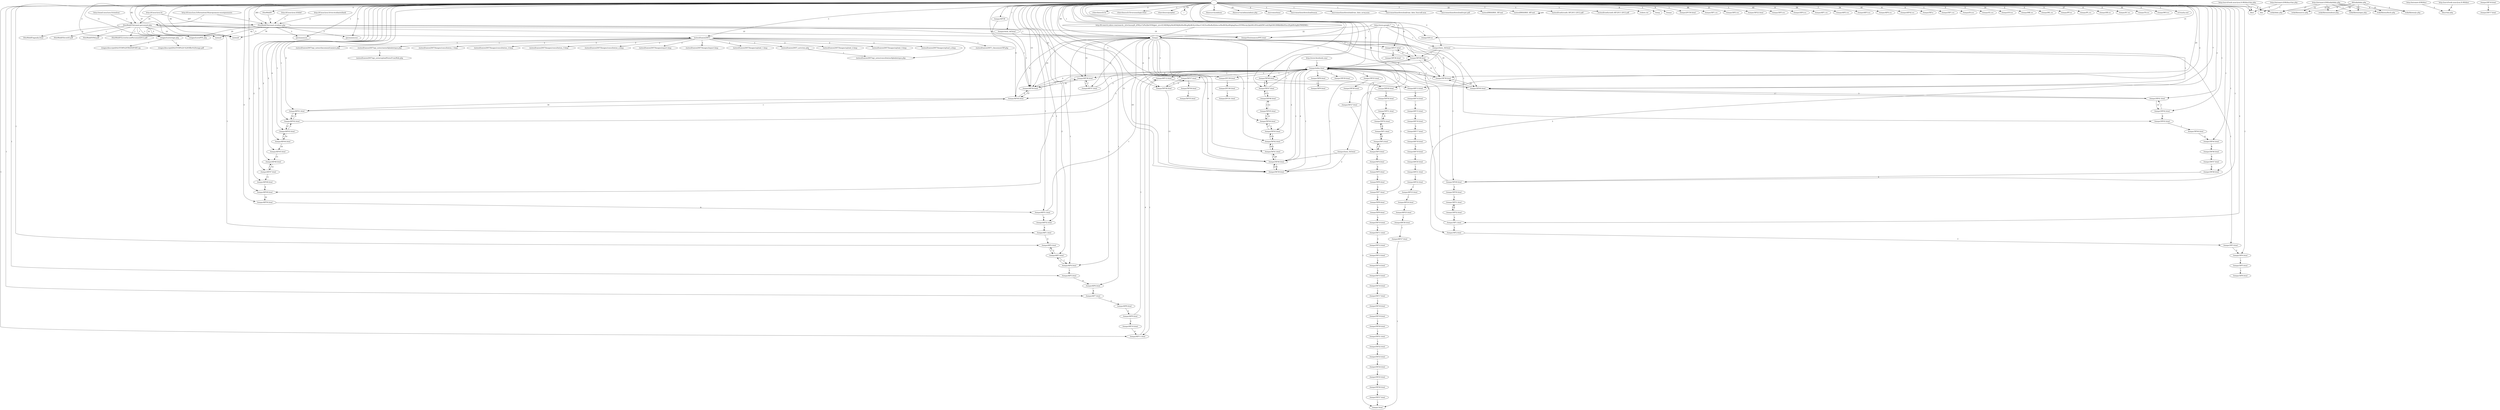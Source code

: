 digraph {
	"-" -> "/" [label="19"];
	"-" -> "/SiteWebIF/" [label="3"];
	"/SiteWebIF/Intranet-personnel.php" -> "/SiteWebIF/FAQ.pdf" [label="1"];
	"-" -> "/SiteWebIF/Intranet-etudiant.php" [label="283"];
	"/SiteWebIF/" -> "/SiteWebIF/Intranet-etudiant.php" [label="3"];
	"http://if.insa-lyon.fr/" -> "/SiteWebIF/Intranet-etudiant.php" [label="207"];
	"http://if.insa-lyon.fr/bibif" -> "/SiteWebIF/Intranet-etudiant.php" [label="3"];
	"http://if.insa-lyon.fr/formation/3if-programme-enseignements" -> "/SiteWebIF/Intranet-etudiant.php" [label="2"];
	"http://if.insa-lyon.fr/vie-etudiante/laedi" -> "/SiteWebIF/Intranet-etudiant.php" [label="4"];
	"-" -> "/SiteWebIF/Intranet-personnel.php" [label="62"];
	"http://if.insa-lyon.fr/" -> "/SiteWebIF/Intranet-personnel.php" [label="33"];
	"http://if.insa-lyon.fr/formation/3if-programme-enseignements" -> "/SiteWebIF/Intranet-personnel.php" [label="1"];
	"http://zmail.insa-lyon.fr/zimbra/" -> "/SiteWebIF/Intranet-personnel.php" [label="1"];
	"/SiteWebIF/Intranet-personnel.php" -> "/SiteWebIF/LivretAccueiPersonnel2012.pdf" [label="1"];
	"/SiteWebIF/Intranet-personnel.php" -> "/SiteWebIF/agenda.html" [label="6"];
	"/SiteWebIF/Intranet-personnel.php" -> "/SiteWebIF/livretSI.pdf" [label="1"];
	"-" -> "/chercheurs/LCI/" [label="2"];
	"-" -> "/chercheurs/LCI/versionologie.html" [label="1"];
	"-" -> "/chercheurs/gcaplat/" [label="2"];
	"http://intranet-if:90/dns/vlan.php" -> "/dns" [label="1"];
	"http://servif-web.insa-lyon.fr:90/dns/vlan.php" -> "/dns" [label="1"];
	"-" -> "/dns/" [label="7"];
	"http://intranet-if:90/dns/vlan.php" -> "/dns/" [label="2"];
	"http://servif-web.insa-lyon.fr:90/dns/vlan.php" -> "/dns/" [label="1"];
	"http://intranet-if:90/dns/" -> "/dns/vlan.php" [label="3"];
	"http://servif-web.insa-lyon.fr:90/dns/" -> "/dns/vlan.php" [label="4"];
	"-" -> "/limesurvey/admin/" [label="1"];
	"-" -> "/limesurvey/admin/admin.php" [label="19"];
	"-" -> "/micromachine/" [label="2"];
	"-" -> "/micromachine/download/masm" [label="1"];
	"-" -> "/micromachine/download/ram_data_array.asm" [label="1"];
	"-" -> "/micromachine/download/ram_data_funccall.asm" [label="1"];
	"-" -> "/micromachine/download/sujet.pdf" [label="7"];
	"-" -> "/notesif" [label="47"];
	"/SiteWebIF/Intranet-etudiant.php" -> "/notesif" [label="62"];
	"/SiteWebIF/Intranet-personnel.php" -> "/notesif" [label="5"];
	"-" -> "/notesif/" [label="59"];
	"/SiteWebIF/Intranet-etudiant.php" -> "/notesif/" [label="79"];
	"/SiteWebIF/Intranet-personnel.php" -> "/notesif/" [label="10"];
	"-" -> "/notesif/RSS/RSS_3IF.xml" [label="22"];
	"-" -> "/notesif/RSS/RSS_4IF.xml" [label="7"];
	"/notesif/RSS/RSS_4IF.xml" -> "/notesif/RSS/RSS_4IF.xml" [label="24"];
	"-" -> "/notesif/coefs/coefs.3IF.2011-2012.pdf" [label="1"];
	"-" -> "/notesif/coefs/coefs.4IF.2011-2012.pdf" [label="1"];
	"-" -> "/notesif/saisie2007/" [label="3"];
	"/SiteWebIF/Intranet-personnel.php" -> "/notesif/saisie2007/" [label="5"];
	"/notesif/saisie2007/" -> "/notesif/saisie2007/Images/consultation_1.bmp" [label="2"];
	"/notesif/saisie2007/" -> "/notesif/saisie2007/Images/consultation_2.bmp" [label="2"];
	"/notesif/saisie2007/" -> "/notesif/saisie2007/Images/consultation_3.bmp" [label="2"];
	"/notesif/saisie2007/" -> "/notesif/saisie2007/Images/consultation_a.bmp" [label="2"];
	"/notesif/saisie2007/" -> "/notesif/saisie2007/Images/export.bmp" [label="2"];
	"/notesif/saisie2007/" -> "/notesif/saisie2007/Images/import.bmp" [label="2"];
	"/notesif/saisie2007/" -> "/notesif/saisie2007/Images/upload_1.bmp" [label="2"];
	"/notesif/saisie2007/" -> "/notesif/saisie2007/Images/upload_2.bmp" [label="2"];
	"/notesif/saisie2007/" -> "/notesif/saisie2007/Images/upload_3.bmp" [label="2"];
	"/notesif/saisie2007/" -> "/notesif/saisie2007/Images/upload_a.bmp" [label="2"];
	"/notesif/saisie2007/" -> "/notesif/saisie2007/_activites.php" [label="1"];
	"/notesif/saisie2007/" -> "/notesif/saisie2007/_classement5IF.php" [label="1"];
	"/notesif/saisie2007/" -> "/notesif/saisie2007/api_notes/classementLaniere.php" [label="1"];
	"/notesif/saisie2007/" -> "/notesif/saisie2007/api_notes/consultationAlphabetique.php" [label="1"];
	"/notesif/saisie2007/_activites.php" -> "/notesif/saisie2007/api_notes/consultationAlphabetique.php" [label="1"];
	"/notesif/saisie2007/" -> "/notesif/saisie2007/api_notes/saisieAlphabetique.php" [label="1"];
	"/notesif/saisie2007/api_notes/saisieAlphabetique.php" -> "/notesif/saisie2007/api_notes/uploadNotesFromWeb.php" [label="1"];
	"-" -> "/permanences" [label="1"];
	"/SiteWebIF/Intranet-etudiant.php" -> "/permanences" [label="3"];
	"-" -> "/permanences/" [label="3"];
	"/SiteWebIF/Intranet-etudiant.php" -> "/permanences/" [label="3"];
	"-" -> "/robots.txt" [label="8"];
	"-" -> "/stages/ListePFE.php" [label="11"];
	"/SiteWebIF/Intranet-etudiant.php" -> "/stages/ListePFE.php" [label="20"];
	"/SiteWebIF/Intranet-personnel.php" -> "/stages/ListePFE.php" [label="1"];
	"-" -> "/stages/Listestage.php" [label="3"];
	"/SiteWebIF/Intranet-etudiant.php" -> "/stages/Listestage.php" [label="10"];
	"/SiteWebIF/Intranet-personnel.php" -> "/stages/Listestage.php" [label="1"];
	"/stages/Listestage.php" -> "/stages/descriptif/ALSTOM%20-%20Offre%20stage.pdf" [label="1"];
	"/stages/Listestage.php" -> "/stages/descriptif/ALSTOM%20TRANSPORT.zip" [label="1"];
	"-" -> "/temp" [label="1"];
	"-" -> "/temps" [label="9"];
	"-" -> "/temps/" [label="30"];
	"/SiteWebIF/Intranet-etudiant.php" -> "/temps/" [label="49"];
	"/SiteWebIF/Intranet-personnel.php" -> "/temps/" [label="10"];
	"http://fr.search.yahoo.com/search;_ylt=AuzuzjH_dYWyo7zPIsZktOVNhJp4;_ylc=X1MDMjAyMzM5MjMzMwRfcgMyBGZyA3lmcC10LTcwMwRuX2dwcwMwBG9yaWdpbgNmci55YWhvby5jb20EcXVlcnkDZW1wbG9pIGR1IHRlbXBzIGluc2EgbHlvbgRzYW8DMQ--" -> "/temps/" [label="1"];
	"http://www.google.*" -> "/temps/" [label="22"];
	"/temps/3IF27.html" -> "/temps/.html" [label="1"];
	"/temps/4IF27.html" -> "/temps/.html" [label="1"];
	"/temps/5IF27.html" -> "/temps/.html" [label="1"];
	"/temps/" -> "/temps/2FC39.html" [label="1"];
	"/temps/index.html" -> "/temps/2FC39.html" [label="1"];
	"/temps/2FC39.html" -> "/temps/2FC40.html" [label="1"];
	"/temps/2FC40.html" -> "/temps/2FC41.html" [label="1"];
	"-" -> "/temps/2FC50.html" [label="1"];
	"-" -> "/temps/3IF1.html" [label="3"];
	"/temps/3IF52.html" -> "/temps/3IF1.html" [label="3"];
	"-" -> "/temps/3IF1.ics" [label="86"];
	"/temps/3IF18.html" -> "/temps/3IF17.html" [label="1"];
	"-" -> "/temps/3IF2.html" [label="2"];
	"/temps/3IF1.html" -> "/temps/3IF2.html" [label="2"];
	"-" -> "/temps/3IF2.ics" [label="21"];
	"-" -> "/temps/3IF22.html" [label="1"];
	"/temps/index.html" -> "/temps/3IF25.html" [label="1"];
	"/temps/3IF25.html" -> "/temps/3IF26.html" [label="1"];
	"/temps/3IF26.html" -> "/temps/3IF27.html" [label="1"];
	"/temps/index.html" -> "/temps/3IF29.html" [label="1"];
	"/temps/3IF2.html" -> "/temps/3IF3.html" [label="3"];
	"http://www.google.*" -> "/temps/3IF3.html" [label="1"];
	"-" -> "/temps/3IF3.ics" [label="43"];
	"/temps/3IF37.html" -> "/temps/3IF36.html" [label="1"];
	"-" -> "/temps/3IF37.html" [label="6"];
	"/temps/" -> "/temps/3IF37.html" [label="5"];
	"/temps/3IF38.html" -> "/temps/3IF37.html" [label="5"];
	"-" -> "/temps/3IF38.html" [label="6"];
	"/temps/" -> "/temps/3IF38.html" [label="9"];
	"/temps/3IF37.html" -> "/temps/3IF38.html" [label="5"];
	"/temps/3IF39.html" -> "/temps/3IF38.html" [label="7"];
	"/temps/choix_3if.html" -> "/temps/3IF38.html" [label="1"];
	"/temps/index.html" -> "/temps/3IF38.html" [label="3"];
	"-" -> "/temps/3IF39.html" [label="25"];
	"/temps/" -> "/temps/3IF39.html" [label="25"];
	"/temps/3IF38.html" -> "/temps/3IF39.html" [label="12"];
	"/temps/3IF40.html" -> "/temps/3IF39.html" [label="11"];
	"/temps/index.html" -> "/temps/3IF39.html" [label="2"];
	"-" -> "/temps/3IF4.html" [label="1"];
	"/temps/3IF3.html" -> "/temps/3IF4.html" [label="2"];
	"-" -> "/temps/3IF4.ics" [label="9"];
	"-" -> "/temps/3IF40.html" [label="7"];
	"/temps/" -> "/temps/3IF40.html" [label="7"];
	"/temps/3IF39.html" -> "/temps/3IF40.html" [label="24"];
	"/temps/3IF41.html" -> "/temps/3IF40.html" [label="3"];
	"/temps/choix_3if.html" -> "/temps/3IF40.html" [label="1"];
	"/temps/index.html" -> "/temps/3IF40.html" [label="1"];
	"-" -> "/temps/3IF41.html" [label="2"];
	"/temps/3IF40.html" -> "/temps/3IF41.html" [label="17"];
	"/temps/3IF42.html" -> "/temps/3IF41.html" [label="1"];
	"-" -> "/temps/3IF42.html" [label="1"];
	"/temps/3IF41.html" -> "/temps/3IF42.html" [label="14"];
	"/temps/" -> "/temps/3IF43.html" [label="1"];
	"/temps/3IF42.html" -> "/temps/3IF43.html" [label="8"];
	"/temps/3IF43.html" -> "/temps/3IF44.html" [label="7"];
	"-" -> "/temps/3IF45.html" [label="1"];
	"/temps/3IF44.html" -> "/temps/3IF45.html" [label="6"];
	"/temps/3IF45.html" -> "/temps/3IF46.html" [label="6"];
	"/temps/3IF46.html" -> "/temps/3IF47.html" [label="6"];
	"-" -> "/temps/3IF48.html" [label="1"];
	"/temps/3IF47.html" -> "/temps/3IF48.html" [label="6"];
	"-" -> "/temps/3IF49.html" [label="1"];
	"/temps/" -> "/temps/3IF49.html" [label="1"];
	"/temps/3IF48.html" -> "/temps/3IF49.html" [label="4"];
	"/temps/3IF4.html" -> "/temps/3IF5.html" [label="1"];
	"/temps/3IF49.html" -> "/temps/3IF50.html" [label="3"];
	"/temps/3IF50.html" -> "/temps/3IF51.html" [label="3"];
	"/temps/3IF52.html" -> "/temps/3IF51.html" [label="2"];
	"/temps/3IF51.html" -> "/temps/3IF52.html" [label="3"];
	"/temps/3IF5.html" -> "/temps/3IF6.html" [label="1"];
	"/temps/index.html" -> "/temps/3IF8.html" [label="1"];
	"/temps/3IF8.html" -> "/temps/3IF9.html" [label="1"];
	"-" -> "/temps/4IF1.html" [label="1"];
	"/temps/4IF52.html" -> "/temps/4IF1.html" [label="8"];
	"-" -> "/temps/4IF1.ics" [label="59"];
	"/temps/4IF9.html" -> "/temps/4IF10.html" [label="3"];
	"-" -> "/temps/4IF11.html" [label="1"];
	"/temps/4IF10.html" -> "/temps/4IF11.html" [label="4"];
	"/temps/4IF12.html" -> "/temps/4IF11.html" [label="1"];
	"/temps/4IF11.html" -> "/temps/4IF12.html" [label="4"];
	"/temps/index.html" -> "/temps/4IF12.html" [label="1"];
	"-" -> "/temps/4IF13.html" [label="2"];
	"/temps/4IF12.html" -> "/temps/4IF13.html" [label="5"];
	"/temps/4IF13.html" -> "/temps/4IF14.html" [label="5"];
	"/temps/4IF14.html" -> "/temps/4IF15.html" [label="4"];
	"/temps/4IF15.html" -> "/temps/4IF16.html" [label="4"];
	"/temps/4IF16.html" -> "/temps/4IF17.html" [label="3"];
	"/temps/4IF17.html" -> "/temps/4IF18.html" [label="3"];
	"/temps/4IF18.html" -> "/temps/4IF19.html" [label="3"];
	"-" -> "/temps/4IF2.html" [label="1"];
	"/temps/4IF1.html" -> "/temps/4IF2.html" [label="9"];
	"/temps/4IF3.html" -> "/temps/4IF2.html" [label="1"];
	"-" -> "/temps/4IF2.ics" [label="7"];
	"/temps/4IF19.html" -> "/temps/4IF20.html" [label="1"];
	"/temps/4IF20.html" -> "/temps/4IF21.html" [label="1"];
	"/temps/4IF21.html" -> "/temps/4IF22.html" [label="1"];
	"/temps/4IF22.html" -> "/temps/4IF23.html" [label="1"];
	"/temps/4IF23.html" -> "/temps/4IF24.html" [label="1"];
	"/temps/4IF24.html" -> "/temps/4IF25.html" [label="1"];
	"/temps/4IF25.html" -> "/temps/4IF26.html" [label="1"];
	"/temps/4IF26.html" -> "/temps/4IF27.html" [label="1"];
	"-" -> "/temps/4IF3.html" [label="2"];
	"/temps/4IF2.html" -> "/temps/4IF3.html" [label="7"];
	"/temps/4IF4.html" -> "/temps/4IF3.html" [label="1"];
	"-" -> "/temps/4IF3.ics" [label="34"];
	"/temps/" -> "/temps/4IF37.html" [label="5"];
	"/temps/4IF38.html" -> "/temps/4IF37.html" [label="1"];
	"-" -> "/temps/4IF38" [label="1"];
	"-" -> "/temps/4IF38.html" [label="21"];
	"/temps/" -> "/temps/4IF38.html" [label="31"];
	"/temps/4IF37.html" -> "/temps/4IF38.html" [label="7"];
	"/temps/4IF39.html" -> "/temps/4IF38.html" [label="7"];
	"/temps/index.html" -> "/temps/4IF38.html" [label="4"];
	"-" -> "/temps/4IF39.html" [label="15"];
	"/temps/" -> "/temps/4IF39.html" [label="25"];
	"/temps/4IF38" -> "/temps/4IF39.html" [label="1"];
	"/temps/4IF38.html" -> "/temps/4IF39.html" [label="32"];
	"/temps/4IF40.html" -> "/temps/4IF39.html" [label="2"];
	"/temps/choix_4if.html" -> "/temps/4IF39.html" [label="1"];
	"/temps/index.html" -> "/temps/4IF39.html" [label="4"];
	"-" -> "/temps/4IF4.html" [label="1"];
	"/temps/" -> "/temps/4IF4.html" [label="1"];
	"/temps/4IF3.html" -> "/temps/4IF4.html" [label="7"];
	"-" -> "/temps/4IF4.ics" [label="45"];
	"-" -> "/temps/4IF40.html" [label="6"];
	"/temps/" -> "/temps/4IF40.html" [label="6"];
	"/temps/4IF39.html" -> "/temps/4IF40.html" [label="37"];
	"/temps/4IF41.html" -> "/temps/4IF40.html" [label="1"];
	"/temps/index.html" -> "/temps/4IF40.html" [label="2"];
	"-" -> "/temps/4IF41.html" [label="4"];
	"/temps/4IF40.html" -> "/temps/4IF41.html" [label="34"];
	"/temps/4IF42.html" -> "/temps/4IF41.html" [label="3"];
	"-" -> "/temps/4IF42.html" [label="1"];
	"/temps/4IF41.html" -> "/temps/4IF42.html" [label="33"];
	"/temps/4IF43.html" -> "/temps/4IF42.html" [label="1"];
	"-" -> "/temps/4IF42.ics" [label="6"];
	"-" -> "/temps/4IF43.html" [label="1"];
	"/temps/4IF42.html" -> "/temps/4IF43.html" [label="27"];
	"/temps/4IF44.html" -> "/temps/4IF43.html" [label="1"];
	"-" -> "/temps/4IF44.html" [label="4"];
	"/temps/4IF43.html" -> "/temps/4IF44.html" [label="19"];
	"-" -> "/temps/4IF45.html" [label="2"];
	"/temps/4IF44.html" -> "/temps/4IF45.html" [label="18"];
	"-" -> "/temps/4IF46.html" [label="2"];
	"/temps/4IF45.html" -> "/temps/4IF46.html" [label="15"];
	"/temps/4IF47.html" -> "/temps/4IF46.html" [label="1"];
	"-" -> "/temps/4IF47.html" [label="2"];
	"/temps/4IF46.html" -> "/temps/4IF47.html" [label="14"];
	"-" -> "/temps/4IF48.html" [label="2"];
	"/temps/4IF47.html" -> "/temps/4IF48.html" [label="11"];
	"-" -> "/temps/4IF49.html" [label="2"];
	"/temps/" -> "/temps/4IF49.html" [label="1"];
	"/temps/4IF48.html" -> "/temps/4IF49.html" [label="9"];
	"-" -> "/temps/4IF5.html" [label="1"];
	"/temps/4IF4.html" -> "/temps/4IF5.html" [label="7"];
	"-" -> "/temps/4IF50.html" [label="3"];
	"/temps/4IF49.html" -> "/temps/4IF50.html" [label="10"];
	"-" -> "/temps/4IF51.html" [label="1"];
	"/temps/4IF50.html" -> "/temps/4IF51.html" [label="8"];
	"-" -> "/temps/4IF52.html" [label="1"];
	"/temps/4IF51.html" -> "/temps/4IF52.html" [label="9"];
	"-" -> "/temps/4IF6.html" [label="1"];
	"/temps/4IF5.html" -> "/temps/4IF6.html" [label="8"];
	"-" -> "/temps/4IF7.html" [label="1"];
	"/temps/4IF6.html" -> "/temps/4IF7.html" [label="6"];
	"/temps/4IF7.html" -> "/temps/4IF8.html" [label="5"];
	"/temps/4IF8.html" -> "/temps/4IF9.html" [label="5"];
	"-" -> "/temps/5IF.ic" [label="4"];
	"-" -> "/temps/5IF.ics" [label="15"];
	"http://www.google.*" -> "/temps/5IF.ics" [label="1"];
	"/temps/5IF2.html" -> "/temps/5IF1.html" [label="1"];
	"/temps/5IF52.html" -> "/temps/5IF1.html" [label="3"];
	"-" -> "/temps/5IF1.ics" [label="1"];
	"/temps/5IF9.html" -> "/temps/5IF10.html" [label="3"];
	"/temps/5IF10.html" -> "/temps/5IF11.html" [label="3"];
	"/temps/5IF11.html" -> "/temps/5IF12.html" [label="3"];
	"/temps/5IF12.html" -> "/temps/5IF13.html" [label="3"];
	"/temps/5IF13.html" -> "/temps/5IF14.html" [label="2"];
	"/temps/5IF14.html" -> "/temps/5IF15.html" [label="2"];
	"/temps/5IF15.html" -> "/temps/5IF16.html" [label="1"];
	"/temps/5IF16.html" -> "/temps/5IF17.html" [label="1"];
	"/temps/5IF17.html" -> "/temps/5IF18.html" [label="1"];
	"/temps/5IF18.html" -> "/temps/5IF19.html" [label="1"];
	"/temps/5IF1.html" -> "/temps/5IF2.html" [label="3"];
	"/temps/5IF3.html" -> "/temps/5IF2.html" [label="1"];
	"/temps/5IF19.html" -> "/temps/5IF20.html" [label="1"];
	"/temps/5IF20.html" -> "/temps/5IF21.html" [label="1"];
	"/temps/5IF21.html" -> "/temps/5IF22.html" [label="1"];
	"/temps/5IF22.html" -> "/temps/5IF23.html" [label="1"];
	"/temps/5IF23.html" -> "/temps/5IF24.html" [label="1"];
	"/temps/5IF24.html" -> "/temps/5IF25.html" [label="1"];
	"/temps/5IF25.html" -> "/temps/5IF26.html" [label="1"];
	"/temps/5IF26.html" -> "/temps/5IF27.html" [label="1"];
	"/temps/" -> "/temps/5IF3.html" [label="1"];
	"/temps/5IF2.html" -> "/temps/5IF3.html" [label="3"];
	"/temps/5IF36.html" -> "/temps/5IF35.html" [label="1"];
	"/temps/5IF37.html" -> "/temps/5IF36.html" [label="3"];
	"/temps/" -> "/temps/5IF37.html" [label="2"];
	"/temps/5IF38.html" -> "/temps/5IF37.html" [label="3"];
	"/temps/index.html" -> "/temps/5IF37.html" [label="1"];
	"-" -> "/temps/5IF38.html" [label="3"];
	"/temps/" -> "/temps/5IF38.html" [label="4"];
	"/temps/5IF37.html" -> "/temps/5IF38.html" [label="3"];
	"-" -> "/temps/5IF39.html" [label="11"];
	"/temps/" -> "/temps/5IF39.html" [label="19"];
	"/temps/5IF38.html" -> "/temps/5IF39.html" [label="11"];
	"/temps/5IF40.html" -> "/temps/5IF39.html" [label="8"];
	"/temps/choix_5if.html" -> "/temps/5IF39.html" [label="2"];
	"/temps/index.html" -> "/temps/5IF39.html" [label="1"];
	"/temps/5IF3.html" -> "/temps/5IF4.html" [label="4"];
	"-" -> "/temps/5IF40.html" [label="1"];
	"/temps/" -> "/temps/5IF40.html" [label="8"];
	"/temps/5IF39.html" -> "/temps/5IF40.html" [label="23"];
	"/temps/5IF41.html" -> "/temps/5IF40.html" [label="3"];
	"/temps/choix_5if.html" -> "/temps/5IF40.html" [label="1"];
	"/temps/index.html" -> "/temps/5IF40.html" [label="4"];
	"/temps/" -> "/temps/5IF41.html" [label="1"];
	"/temps/5IF40.html" -> "/temps/5IF41.html" [label="28"];
	"/temps/5IF42.html" -> "/temps/5IF41.html" [label="2"];
	"/temps/" -> "/temps/5IF42.html" [label="1"];
	"/temps/5IF41.html" -> "/temps/5IF42.html" [label="18"];
	"/temps/5IF43.html" -> "/temps/5IF42.html" [label="3"];
	"-" -> "/temps/5IF43.html" [label="1"];
	"/temps/5IF42.html" -> "/temps/5IF43.html" [label="15"];
	"/temps/5IF44.html" -> "/temps/5IF43.html" [label="1"];
	"/temps/" -> "/temps/5IF44.html" [label="1"];
	"/temps/5IF43.html" -> "/temps/5IF44.html" [label="17"];
	"/temps/5IF45.html" -> "/temps/5IF44.html" [label="3"];
	"/temps/5IF44.html" -> "/temps/5IF45.html" [label="12"];
	"/temps/5IF46.html" -> "/temps/5IF45.html" [label="1"];
	"/temps/5IF45.html" -> "/temps/5IF46.html" [label="12"];
	"/temps/5IF47.html" -> "/temps/5IF46.html" [label="3"];
	"-" -> "/temps/5IF47.html" [label="1"];
	"/temps/5IF46.html" -> "/temps/5IF47.html" [label="10"];
	"/temps/5IF48.html" -> "/temps/5IF47.html" [label="1"];
	"-" -> "/temps/5IF48.html" [label="1"];
	"/temps/5IF47.html" -> "/temps/5IF48.html" [label="9"];
	"/temps/index.html" -> "/temps/5IF48.html" [label="1"];
	"-" -> "/temps/5IF49.html" [label="2"];
	"/temps/5IF48.html" -> "/temps/5IF49.html" [label="9"];
	"/temps/5IF4.html" -> "/temps/5IF5.html" [label="4"];
	"/temps/5IF49.html" -> "/temps/5IF50.html" [label="7"];
	"/temps/5IF50.html" -> "/temps/5IF51.html" [label="6"];
	"/temps/5IF52.html" -> "/temps/5IF51.html" [label="1"];
	"/temps/5IF1.html" -> "/temps/5IF52.html" [label="1"];
	"/temps/5IF51.html" -> "/temps/5IF52.html" [label="4"];
	"/temps/5IF5.html" -> "/temps/5IF6.html" [label="3"];
	"/temps/5IF6.html" -> "/temps/5IF7.html" [label="3"];
	"/temps/5IF7.html" -> "/temps/5IF8.html" [label="3"];
	"/temps/5IF8.html" -> "/temps/5IF9.html" [label="3"];
	"-" -> "/temps/EA.ics" [label="5"];
	"-" -> "/temps/GL.ics" [label="5"];
	"-" -> "/temps/GO.ics" [label="14"];
	"-" -> "/temps/MK.ics" [label="2"];
	"-" -> "/temps/ML.ics" [label="3"];
	"-" -> "/temps/PF.ics" [label="5"];
	"-" -> "/temps/PL.ics" [label="27"];
	"-" -> "/temps/SB.ics" [label="4"];
	"-" -> "/temps/SC.ics" [label="2"];
	"-" -> "/temps/SoutenancesPFE.html" [label="1"];
	"/SiteWebIF/Intranet-etudiant.php" -> "/temps/SoutenancesPFE.html" [label="18"];
	"/SiteWebIF/Intranet-personnel.php" -> "/temps/SoutenancesPFE.html" [label="1"];
	"http://www.google.*" -> "/temps/SoutenancesPFE.html" [label="1"];
	"-" -> "/temps/TA.ics" [label="32"];
	"-" -> "/temps/WO.ics" [label="2"];
	"-" -> "/temps/choix_3if.html" [label="2"];
	"http://www.google.*" -> "/temps/choix_3if.html" [label="1"];
	"-" -> "/temps/choix_4if.html" [label="1"];
	"http://www.google.*" -> "/temps/choix_5if.html" [label="1"];
	"-" -> "/temps/index.html" [label="2"];
	"/temps/3IF1.html" -> "/temps/index.html" [label="1"];
	"/temps/3IF38.html" -> "/temps/index.html" [label="2"];
	"/temps/3IF39.html" -> "/temps/index.html" [label="2"];
	"/temps/3IF40.html" -> "/temps/index.html" [label="1"];
	"/temps/3IF49.html" -> "/temps/index.html" [label="1"];
	"/temps/4IF13.html" -> "/temps/index.html" [label="1"];
	"/temps/4IF37.html" -> "/temps/index.html" [label="1"];
	"/temps/4IF39.html" -> "/temps/index.html" [label="3"];
	"/temps/4IF42.html" -> "/temps/index.html" [label="2"];
	"/temps/4IF51.html" -> "/temps/index.html" [label="1"];
	"/temps/4IF9.html" -> "/temps/index.html" [label="1"];
	"/temps/5IF39.html" -> "/temps/index.html" [label="1"];
	"/temps/5IF40.html" -> "/temps/index.html" [label="1"];
	"/temps/5IF42.html" -> "/temps/index.html" [label="2"];
	"/temps/5IF47.html" -> "/temps/index.html" [label="1"];
	"/temps/5IF52.html" -> "/temps/index.html" [label="2"];
	"/temps/5IF7.html" -> "/temps/index.html" [label="1"];
	"/temps/choix_3if.html" -> "/temps/index.html" [label="1"];
	"http://www.facebook.com/" -> "/temps/index.html" [label="1"];
	"-" -> "/w3c/p3p.xml" [label="1"];
	"-" -> "/wiki/doku.php" [label="8"];
	":90/wiki/doku.php" -> "/wiki/doku.php" [label="23"];
	"http://intranet-if:90/wiki/doku.php" -> "/wiki/doku.php" [label="27"];
	":90/wiki/doku.php" -> "/wiki/lib/exe/ajax.php" [label="2"];
	"http://intranet-if:90/wiki/doku.php" -> "/wiki/lib/exe/ajax.php" [label="7"];
	":90/wiki/doku.php" -> "/wiki/lib/exe/css.php" [label="6"];
	"http://intranet-if:90/wiki/doku.php" -> "/wiki/lib/exe/css.php" [label="12"];
	":90/wiki/doku.php" -> "/wiki/lib/exe/fetch.php" [label="10"];
	"http://intranet-if:90/wiki/doku.php" -> "/wiki/lib/exe/fetch.php" [label="5"];
	":90/wiki/doku.php" -> "/wiki/lib/exe/indexer.php" [label="24"];
	"http://intranet-if:90/wiki/doku.php" -> "/wiki/lib/exe/indexer.php" [label="26"];
	":90/wiki/doku.php" -> "/wiki/lib/exe/js.php" [label="2"];
	"http://intranet-if:90/wiki/doku.php" -> "/wiki/lib/exe/js.php" [label="4"];
}
